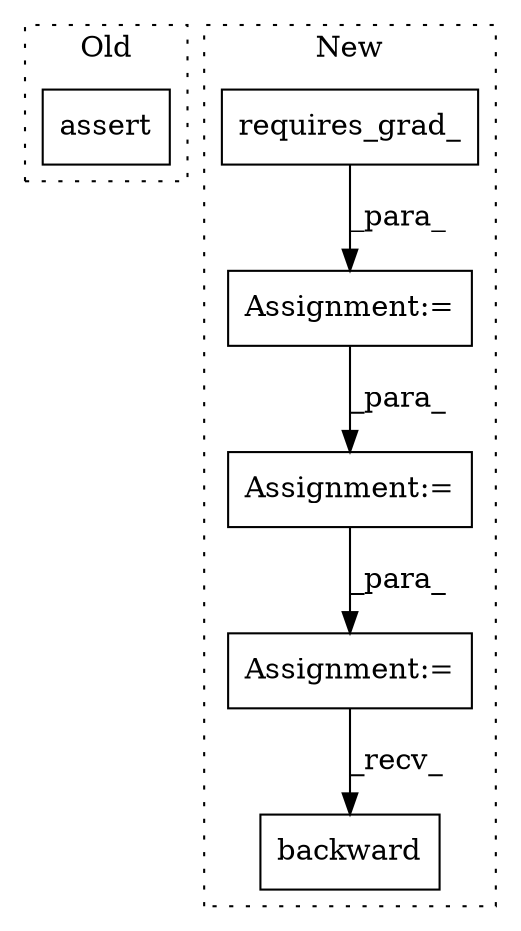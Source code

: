 digraph G {
subgraph cluster0 {
1 [label="assert" a="32" s="1163,1200" l="11,1" shape="box"];
label = "Old";
style="dotted";
}
subgraph cluster1 {
2 [label="backward" a="32" s="1104" l="10" shape="box"];
3 [label="Assignment:=" a="7" s="602" l="1" shape="box"];
4 [label="Assignment:=" a="7" s="538" l="1" shape="box"];
5 [label="Assignment:=" a="7" s="1038" l="62" shape="box"];
6 [label="requires_grad_" a="32" s="567,586" l="15,1" shape="box"];
label = "New";
style="dotted";
}
3 -> 5 [label="_para_"];
4 -> 3 [label="_para_"];
5 -> 2 [label="_recv_"];
6 -> 4 [label="_para_"];
}